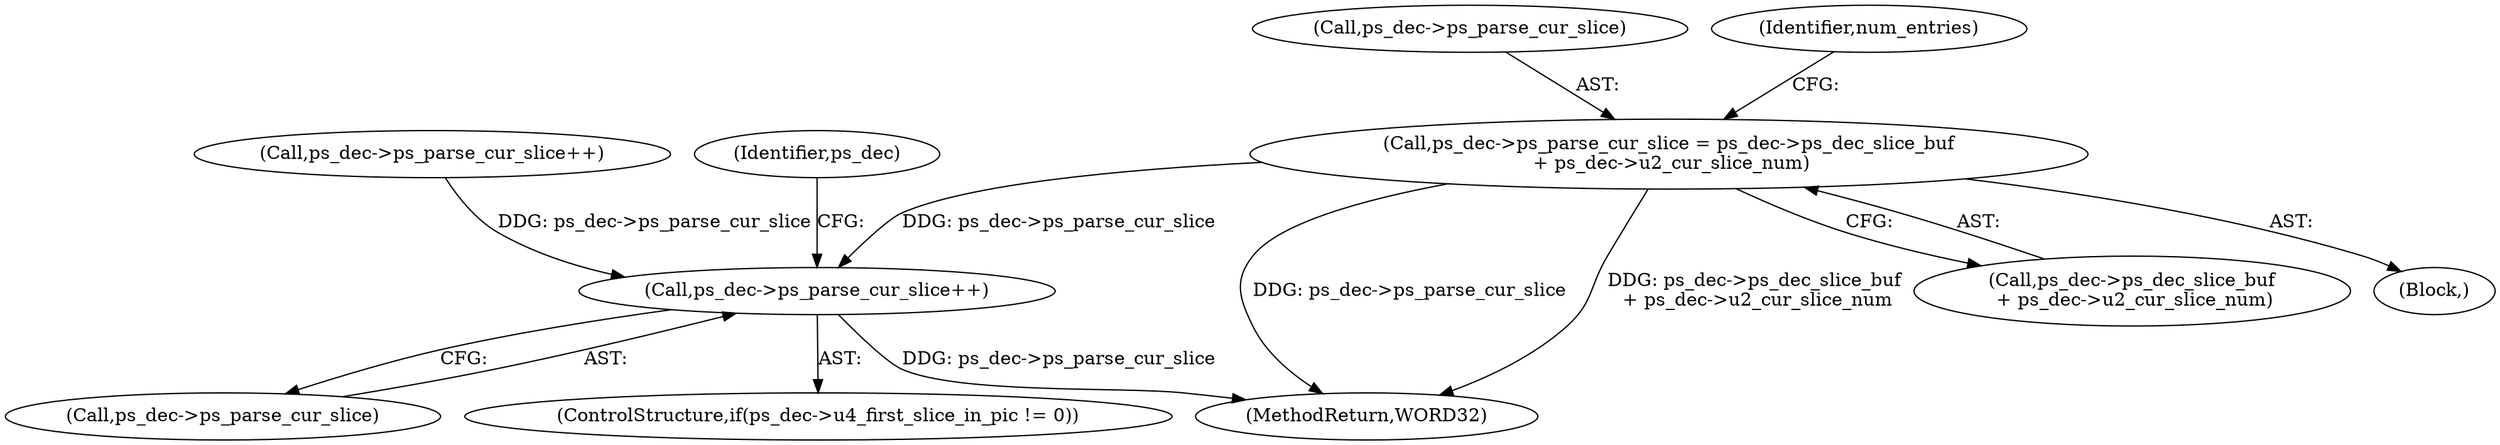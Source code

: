 digraph "0_Android_d4841f1161bdb5e13cb19e81af42437a634dd6ef@integer" {
"1000753" [label="(Call,ps_dec->ps_parse_cur_slice = ps_dec->ps_dec_slice_buf\n + ps_dec->u2_cur_slice_num)"];
"1001326" [label="(Call,ps_dec->ps_parse_cur_slice++)"];
"1001364" [label="(MethodReturn,WORD32)"];
"1000754" [label="(Call,ps_dec->ps_parse_cur_slice)"];
"1001327" [label="(Call,ps_dec->ps_parse_cur_slice)"];
"1001320" [label="(ControlStructure,if(ps_dec->u4_first_slice_in_pic != 0))"];
"1000747" [label="(Call,ps_dec->ps_parse_cur_slice++)"];
"1001326" [label="(Call,ps_dec->ps_parse_cur_slice++)"];
"1000769" [label="(Identifier,num_entries)"];
"1000753" [label="(Call,ps_dec->ps_parse_cur_slice = ps_dec->ps_dec_slice_buf\n + ps_dec->u2_cur_slice_num)"];
"1001332" [label="(Identifier,ps_dec)"];
"1000757" [label="(Call,ps_dec->ps_dec_slice_buf\n + ps_dec->u2_cur_slice_num)"];
"1000752" [label="(Block,)"];
"1000753" -> "1000752"  [label="AST: "];
"1000753" -> "1000757"  [label="CFG: "];
"1000754" -> "1000753"  [label="AST: "];
"1000757" -> "1000753"  [label="AST: "];
"1000769" -> "1000753"  [label="CFG: "];
"1000753" -> "1001364"  [label="DDG: ps_dec->ps_parse_cur_slice"];
"1000753" -> "1001364"  [label="DDG: ps_dec->ps_dec_slice_buf\n + ps_dec->u2_cur_slice_num"];
"1000753" -> "1001326"  [label="DDG: ps_dec->ps_parse_cur_slice"];
"1001326" -> "1001320"  [label="AST: "];
"1001326" -> "1001327"  [label="CFG: "];
"1001327" -> "1001326"  [label="AST: "];
"1001332" -> "1001326"  [label="CFG: "];
"1001326" -> "1001364"  [label="DDG: ps_dec->ps_parse_cur_slice"];
"1000747" -> "1001326"  [label="DDG: ps_dec->ps_parse_cur_slice"];
}
